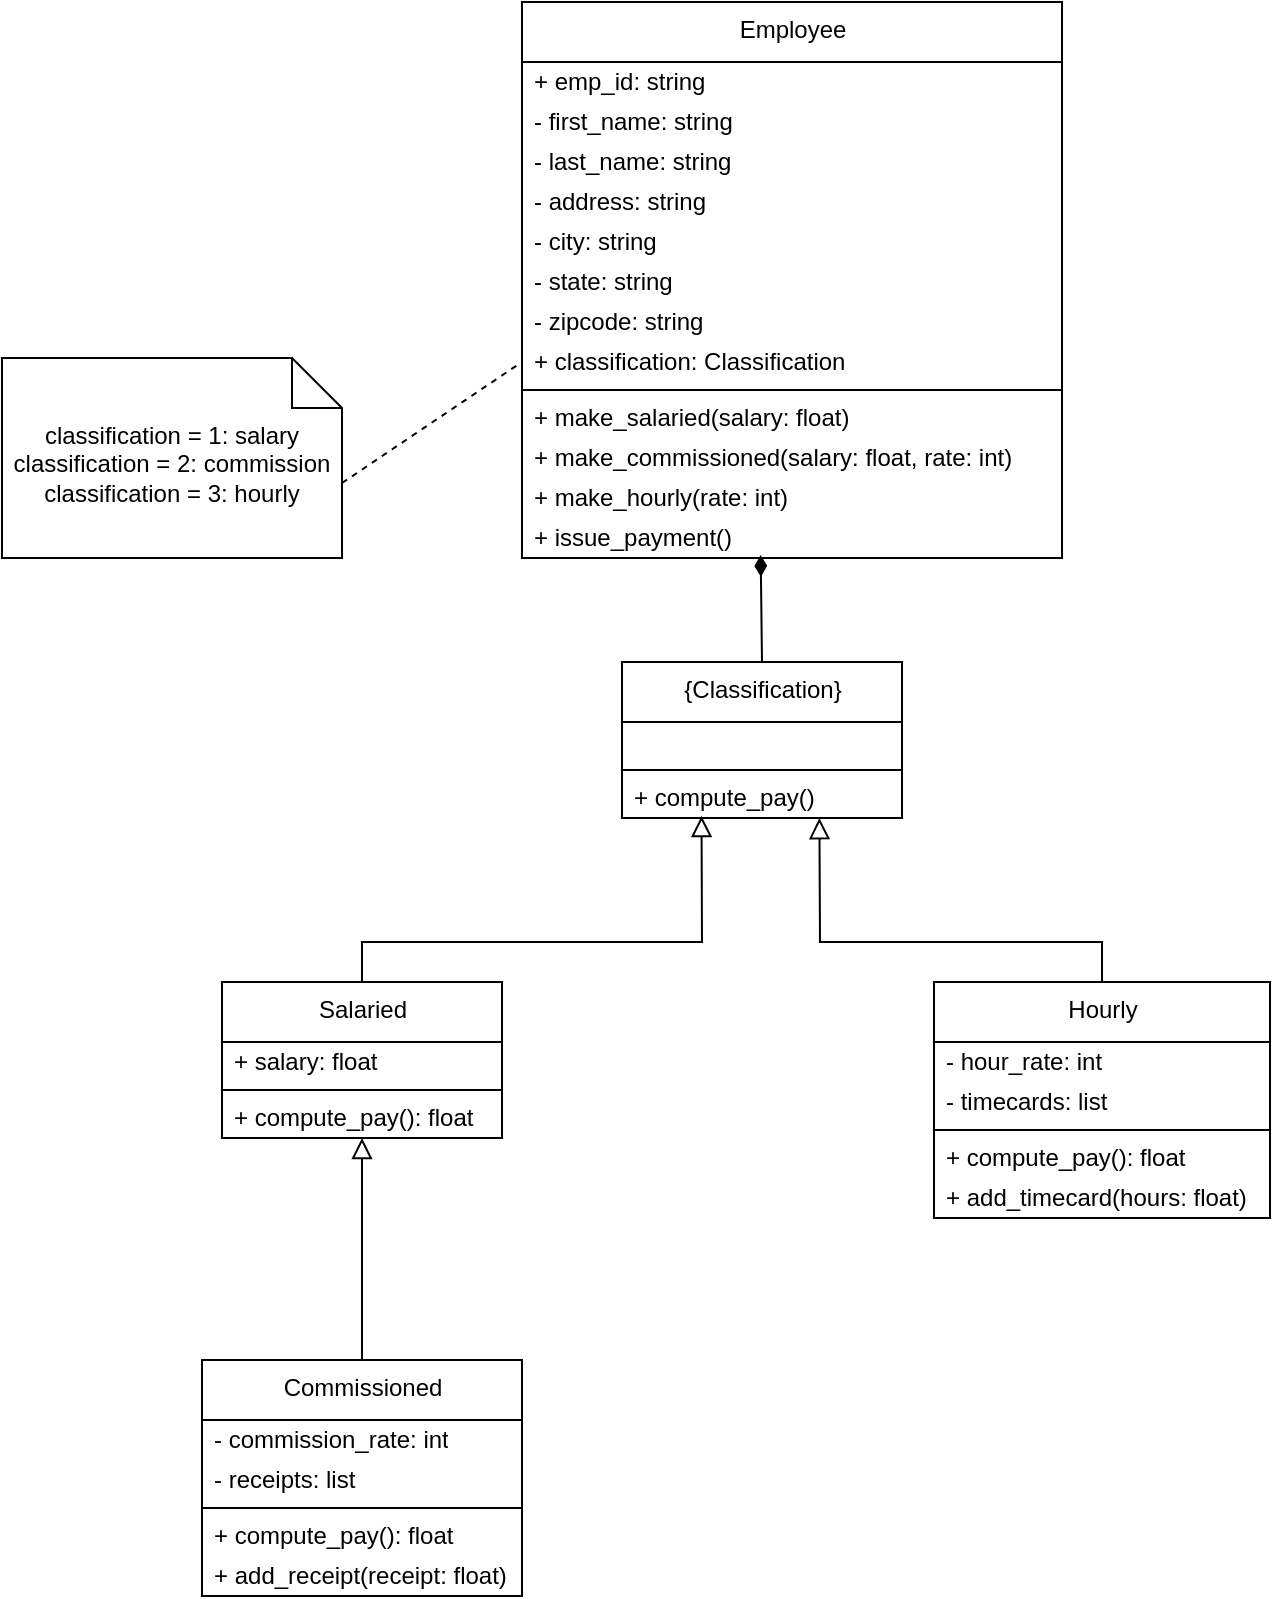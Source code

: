 <mxfile version="18.0.6" type="device"><diagram name="Page-1" id="c4acf3e9-155e-7222-9cf6-157b1a14988f"><mxGraphModel dx="1113" dy="791" grid="0" gridSize="10" guides="1" tooltips="1" connect="1" arrows="1" fold="1" page="1" pageScale="1" pageWidth="850" pageHeight="1100" background="none" math="0" shadow="0"><root><mxCell id="0"/><mxCell id="1" parent="0"/><mxCell id="N1eWiZZ2HbERaM4Oda3Y-1" value="Employee" style="swimlane;fontStyle=0;align=center;verticalAlign=top;childLayout=stackLayout;horizontal=1;startSize=30;horizontalStack=0;resizeParent=1;resizeParentMax=0;resizeLast=0;collapsible=0;marginBottom=0;html=1;sketch=0;fillColor=none;" parent="1" vertex="1"><mxGeometry x="320" y="80" width="270" height="278" as="geometry"/></mxCell><mxCell id="N1eWiZZ2HbERaM4Oda3Y-5" value="+ emp_id: string" style="text;html=1;strokeColor=none;fillColor=none;align=left;verticalAlign=middle;spacingLeft=4;spacingRight=4;overflow=hidden;rotatable=0;points=[[0,0.5],[1,0.5]];portConstraint=eastwest;" parent="N1eWiZZ2HbERaM4Oda3Y-1" vertex="1"><mxGeometry y="30" width="270" height="20" as="geometry"/></mxCell><mxCell id="N1eWiZZ2HbERaM4Oda3Y-9" value="- first_name: string" style="text;html=1;strokeColor=none;fillColor=none;align=left;verticalAlign=middle;spacingLeft=4;spacingRight=4;overflow=hidden;rotatable=0;points=[[0,0.5],[1,0.5]];portConstraint=eastwest;" parent="N1eWiZZ2HbERaM4Oda3Y-1" vertex="1"><mxGeometry y="50" width="270" height="20" as="geometry"/></mxCell><mxCell id="N1eWiZZ2HbERaM4Oda3Y-10" value="- last_name: string" style="text;html=1;strokeColor=none;fillColor=none;align=left;verticalAlign=middle;spacingLeft=4;spacingRight=4;overflow=hidden;rotatable=0;points=[[0,0.5],[1,0.5]];portConstraint=eastwest;" parent="N1eWiZZ2HbERaM4Oda3Y-1" vertex="1"><mxGeometry y="70" width="270" height="20" as="geometry"/></mxCell><mxCell id="N1eWiZZ2HbERaM4Oda3Y-11" value="- address: string" style="text;html=1;strokeColor=none;fillColor=none;align=left;verticalAlign=middle;spacingLeft=4;spacingRight=4;overflow=hidden;rotatable=0;points=[[0,0.5],[1,0.5]];portConstraint=eastwest;" parent="N1eWiZZ2HbERaM4Oda3Y-1" vertex="1"><mxGeometry y="90" width="270" height="20" as="geometry"/></mxCell><mxCell id="N1eWiZZ2HbERaM4Oda3Y-12" value="- city: string" style="text;html=1;strokeColor=none;fillColor=none;align=left;verticalAlign=middle;spacingLeft=4;spacingRight=4;overflow=hidden;rotatable=0;points=[[0,0.5],[1,0.5]];portConstraint=eastwest;" parent="N1eWiZZ2HbERaM4Oda3Y-1" vertex="1"><mxGeometry y="110" width="270" height="20" as="geometry"/></mxCell><mxCell id="N1eWiZZ2HbERaM4Oda3Y-13" value="- state: string" style="text;html=1;strokeColor=none;fillColor=none;align=left;verticalAlign=middle;spacingLeft=4;spacingRight=4;overflow=hidden;rotatable=0;points=[[0,0.5],[1,0.5]];portConstraint=eastwest;" parent="N1eWiZZ2HbERaM4Oda3Y-1" vertex="1"><mxGeometry y="130" width="270" height="20" as="geometry"/></mxCell><mxCell id="N1eWiZZ2HbERaM4Oda3Y-14" value="- zipcode: string" style="text;html=1;strokeColor=none;fillColor=none;align=left;verticalAlign=middle;spacingLeft=4;spacingRight=4;overflow=hidden;rotatable=0;points=[[0,0.5],[1,0.5]];portConstraint=eastwest;" parent="N1eWiZZ2HbERaM4Oda3Y-1" vertex="1"><mxGeometry y="150" width="270" height="20" as="geometry"/></mxCell><mxCell id="N1eWiZZ2HbERaM4Oda3Y-15" value="+ classification: Classification" style="text;html=1;strokeColor=none;fillColor=none;align=left;verticalAlign=middle;spacingLeft=4;spacingRight=4;overflow=hidden;rotatable=0;points=[[0,0.5],[1,0.5]];portConstraint=eastwest;" parent="N1eWiZZ2HbERaM4Oda3Y-1" vertex="1"><mxGeometry y="170" width="270" height="20" as="geometry"/></mxCell><mxCell id="N1eWiZZ2HbERaM4Oda3Y-6" value="" style="line;strokeWidth=1;fillColor=none;align=left;verticalAlign=middle;spacingTop=-1;spacingLeft=3;spacingRight=3;rotatable=0;labelPosition=right;points=[];portConstraint=eastwest;" parent="N1eWiZZ2HbERaM4Oda3Y-1" vertex="1"><mxGeometry y="190" width="270" height="8" as="geometry"/></mxCell><mxCell id="N1eWiZZ2HbERaM4Oda3Y-8" value="+ make_salaried(salary: float)" style="text;html=1;strokeColor=none;fillColor=none;align=left;verticalAlign=middle;spacingLeft=4;spacingRight=4;overflow=hidden;rotatable=0;points=[[0,0.5],[1,0.5]];portConstraint=eastwest;" parent="N1eWiZZ2HbERaM4Oda3Y-1" vertex="1"><mxGeometry y="198" width="270" height="20" as="geometry"/></mxCell><mxCell id="N1eWiZZ2HbERaM4Oda3Y-16" value="+ make_commissioned(salary: float, rate: int)" style="text;html=1;strokeColor=none;fillColor=none;align=left;verticalAlign=middle;spacingLeft=4;spacingRight=4;overflow=hidden;rotatable=0;points=[[0,0.5],[1,0.5]];portConstraint=eastwest;" parent="N1eWiZZ2HbERaM4Oda3Y-1" vertex="1"><mxGeometry y="218" width="270" height="20" as="geometry"/></mxCell><mxCell id="N1eWiZZ2HbERaM4Oda3Y-17" value="+ make_hourly(rate: int)" style="text;html=1;strokeColor=none;fillColor=none;align=left;verticalAlign=middle;spacingLeft=4;spacingRight=4;overflow=hidden;rotatable=0;points=[[0,0.5],[1,0.5]];portConstraint=eastwest;" parent="N1eWiZZ2HbERaM4Oda3Y-1" vertex="1"><mxGeometry y="238" width="270" height="20" as="geometry"/></mxCell><mxCell id="2l4YpkWi6SV_g951S3aU-48" value="+ issue_payment()" style="text;html=1;strokeColor=none;fillColor=none;align=left;verticalAlign=middle;spacingLeft=4;spacingRight=4;overflow=hidden;rotatable=0;points=[[0,0.5],[1,0.5]];portConstraint=eastwest;" parent="N1eWiZZ2HbERaM4Oda3Y-1" vertex="1"><mxGeometry y="258" width="270" height="20" as="geometry"/></mxCell><mxCell id="N1eWiZZ2HbERaM4Oda3Y-20" value="classification = 1: salary&lt;br&gt;classification = 2: commission&lt;br&gt;classification = 3: hourly" style="shape=note2;boundedLbl=1;whiteSpace=wrap;html=1;size=25;verticalAlign=top;align=center;" parent="1" vertex="1"><mxGeometry x="60" y="258" width="170" height="100" as="geometry"/></mxCell><mxCell id="N1eWiZZ2HbERaM4Oda3Y-21" value="" style="endArrow=none;dashed=1;html=1;rounded=0;exitX=0;exitY=0;exitDx=170;exitDy=62.5;exitPerimeter=0;entryX=0;entryY=0.5;entryDx=0;entryDy=0;" parent="1" source="N1eWiZZ2HbERaM4Oda3Y-20" target="N1eWiZZ2HbERaM4Oda3Y-15" edge="1"><mxGeometry width="50" height="50" relative="1" as="geometry"><mxPoint x="270" y="350" as="sourcePoint"/><mxPoint x="320" y="280" as="targetPoint"/></mxGeometry></mxCell><mxCell id="N1eWiZZ2HbERaM4Oda3Y-26" value="&lt;span style=&quot;text-align: left;&quot;&gt;Salaried&lt;/span&gt;" style="swimlane;fontStyle=0;align=center;verticalAlign=top;childLayout=stackLayout;horizontal=1;startSize=30;horizontalStack=0;resizeParent=1;resizeParentMax=0;resizeLast=0;collapsible=0;marginBottom=0;html=1;fillColor=none;" parent="1" vertex="1"><mxGeometry x="170" y="570" width="140" height="78" as="geometry"/></mxCell><mxCell id="N1eWiZZ2HbERaM4Oda3Y-28" value="+ salary: float" style="text;html=1;strokeColor=none;fillColor=none;align=left;verticalAlign=middle;spacingLeft=4;spacingRight=4;overflow=hidden;rotatable=0;points=[[0,0.5],[1,0.5]];portConstraint=eastwest;" parent="N1eWiZZ2HbERaM4Oda3Y-26" vertex="1"><mxGeometry y="30" width="140" height="20" as="geometry"/></mxCell><mxCell id="N1eWiZZ2HbERaM4Oda3Y-31" value="" style="line;strokeWidth=1;fillColor=none;align=left;verticalAlign=middle;spacingTop=-1;spacingLeft=3;spacingRight=3;rotatable=0;labelPosition=right;points=[];portConstraint=eastwest;" parent="N1eWiZZ2HbERaM4Oda3Y-26" vertex="1"><mxGeometry y="50" width="140" height="8" as="geometry"/></mxCell><mxCell id="N1eWiZZ2HbERaM4Oda3Y-33" value="+ compute_pay(): float" style="text;html=1;strokeColor=none;fillColor=none;align=left;verticalAlign=middle;spacingLeft=4;spacingRight=4;overflow=hidden;rotatable=0;points=[[0,0.5],[1,0.5]];portConstraint=eastwest;" parent="N1eWiZZ2HbERaM4Oda3Y-26" vertex="1"><mxGeometry y="58" width="140" height="20" as="geometry"/></mxCell><mxCell id="2l4YpkWi6SV_g951S3aU-7" value="&lt;span style=&quot;text-align: left;&quot;&gt;Commissioned&lt;/span&gt;" style="swimlane;fontStyle=0;align=center;verticalAlign=top;childLayout=stackLayout;horizontal=1;startSize=30;horizontalStack=0;resizeParent=1;resizeParentMax=0;resizeLast=0;collapsible=0;marginBottom=0;html=1;fillColor=none;" parent="1" vertex="1"><mxGeometry x="160" y="759" width="160" height="118" as="geometry"/></mxCell><mxCell id="2l4YpkWi6SV_g951S3aU-9" value="- commission_rate: int" style="text;html=1;strokeColor=none;fillColor=none;align=left;verticalAlign=middle;spacingLeft=4;spacingRight=4;overflow=hidden;rotatable=0;points=[[0,0.5],[1,0.5]];portConstraint=eastwest;" parent="2l4YpkWi6SV_g951S3aU-7" vertex="1"><mxGeometry y="30" width="160" height="20" as="geometry"/></mxCell><mxCell id="2l4YpkWi6SV_g951S3aU-11" value="- receipts: list" style="text;html=1;strokeColor=none;fillColor=none;align=left;verticalAlign=middle;spacingLeft=4;spacingRight=4;overflow=hidden;rotatable=0;points=[[0,0.5],[1,0.5]];portConstraint=eastwest;" parent="2l4YpkWi6SV_g951S3aU-7" vertex="1"><mxGeometry y="50" width="160" height="20" as="geometry"/></mxCell><mxCell id="2l4YpkWi6SV_g951S3aU-12" value="" style="line;strokeWidth=1;fillColor=none;align=left;verticalAlign=middle;spacingTop=-1;spacingLeft=3;spacingRight=3;rotatable=0;labelPosition=right;points=[];portConstraint=eastwest;" parent="2l4YpkWi6SV_g951S3aU-7" vertex="1"><mxGeometry y="70" width="160" height="8" as="geometry"/></mxCell><mxCell id="2l4YpkWi6SV_g951S3aU-14" value="+ compute_pay(): float" style="text;html=1;strokeColor=none;fillColor=none;align=left;verticalAlign=middle;spacingLeft=4;spacingRight=4;overflow=hidden;rotatable=0;points=[[0,0.5],[1,0.5]];portConstraint=eastwest;" parent="2l4YpkWi6SV_g951S3aU-7" vertex="1"><mxGeometry y="78" width="160" height="20" as="geometry"/></mxCell><mxCell id="2l4YpkWi6SV_g951S3aU-47" value="+ add_receipt(receipt: float)" style="text;html=1;strokeColor=none;fillColor=none;align=left;verticalAlign=middle;spacingLeft=4;spacingRight=4;overflow=hidden;rotatable=0;points=[[0,0.5],[1,0.5]];portConstraint=eastwest;" parent="2l4YpkWi6SV_g951S3aU-7" vertex="1"><mxGeometry y="98" width="160" height="20" as="geometry"/></mxCell><mxCell id="2l4YpkWi6SV_g951S3aU-15" value="&lt;span style=&quot;text-align: left;&quot;&gt;Hourly&lt;br&gt;&lt;/span&gt;" style="swimlane;fontStyle=0;align=center;verticalAlign=top;childLayout=stackLayout;horizontal=1;startSize=30;horizontalStack=0;resizeParent=1;resizeParentMax=0;resizeLast=0;collapsible=0;marginBottom=0;html=1;fillColor=none;" parent="1" vertex="1"><mxGeometry x="526" y="570" width="168" height="118" as="geometry"/></mxCell><mxCell id="2l4YpkWi6SV_g951S3aU-17" value="- hour_rate: int" style="text;html=1;strokeColor=none;fillColor=none;align=left;verticalAlign=middle;spacingLeft=4;spacingRight=4;overflow=hidden;rotatable=0;points=[[0,0.5],[1,0.5]];portConstraint=eastwest;" parent="2l4YpkWi6SV_g951S3aU-15" vertex="1"><mxGeometry y="30" width="168" height="20" as="geometry"/></mxCell><mxCell id="2l4YpkWi6SV_g951S3aU-18" value="- timecards: list" style="text;html=1;strokeColor=none;fillColor=none;align=left;verticalAlign=middle;spacingLeft=4;spacingRight=4;overflow=hidden;rotatable=0;points=[[0,0.5],[1,0.5]];portConstraint=eastwest;fontColor=#000000;" parent="2l4YpkWi6SV_g951S3aU-15" vertex="1"><mxGeometry y="50" width="168" height="20" as="geometry"/></mxCell><mxCell id="2l4YpkWi6SV_g951S3aU-20" value="" style="line;strokeWidth=1;fillColor=none;align=left;verticalAlign=middle;spacingTop=-1;spacingLeft=3;spacingRight=3;rotatable=0;labelPosition=right;points=[];portConstraint=eastwest;" parent="2l4YpkWi6SV_g951S3aU-15" vertex="1"><mxGeometry y="70" width="168" height="8" as="geometry"/></mxCell><mxCell id="2l4YpkWi6SV_g951S3aU-22" value="+ compute_pay(): float" style="text;html=1;strokeColor=none;fillColor=none;align=left;verticalAlign=middle;spacingLeft=4;spacingRight=4;overflow=hidden;rotatable=0;points=[[0,0.5],[1,0.5]];portConstraint=eastwest;" parent="2l4YpkWi6SV_g951S3aU-15" vertex="1"><mxGeometry y="78" width="168" height="20" as="geometry"/></mxCell><mxCell id="2l4YpkWi6SV_g951S3aU-46" value="+ add_timecard(hours: float)" style="text;html=1;strokeColor=none;fillColor=none;align=left;verticalAlign=middle;spacingLeft=4;spacingRight=4;overflow=hidden;rotatable=0;points=[[0,0.5],[1,0.5]];portConstraint=eastwest;" parent="2l4YpkWi6SV_g951S3aU-15" vertex="1"><mxGeometry y="98" width="168" height="20" as="geometry"/></mxCell><mxCell id="2l4YpkWi6SV_g951S3aU-29" value="{Classification}" style="swimlane;fontStyle=0;align=center;verticalAlign=top;childLayout=stackLayout;horizontal=1;startSize=30;horizontalStack=0;resizeParent=1;resizeParentMax=0;resizeLast=0;collapsible=0;marginBottom=0;html=1;sketch=0;strokeColor=default;fillColor=none;gradientColor=none;" parent="1" vertex="1"><mxGeometry x="370" y="410" width="140" height="78" as="geometry"/></mxCell><mxCell id="2l4YpkWi6SV_g951S3aU-33" value="&amp;nbsp;" style="text;html=1;strokeColor=none;fillColor=none;align=left;verticalAlign=middle;spacingLeft=4;spacingRight=4;overflow=hidden;rotatable=0;points=[[0,0.5],[1,0.5]];portConstraint=eastwest;sketch=0;" parent="2l4YpkWi6SV_g951S3aU-29" vertex="1"><mxGeometry y="30" width="140" height="20" as="geometry"/></mxCell><mxCell id="2l4YpkWi6SV_g951S3aU-34" value="" style="line;strokeWidth=1;fillColor=none;align=left;verticalAlign=middle;spacingTop=-1;spacingLeft=3;spacingRight=3;rotatable=0;labelPosition=right;points=[];portConstraint=eastwest;sketch=0;" parent="2l4YpkWi6SV_g951S3aU-29" vertex="1"><mxGeometry y="50" width="140" height="8" as="geometry"/></mxCell><mxCell id="2l4YpkWi6SV_g951S3aU-36" value="+ compute_pay()" style="text;html=1;strokeColor=none;fillColor=none;align=left;verticalAlign=middle;spacingLeft=4;spacingRight=4;overflow=hidden;rotatable=0;points=[[0,0.5],[1,0.5]];portConstraint=eastwest;sketch=0;" parent="2l4YpkWi6SV_g951S3aU-29" vertex="1"><mxGeometry y="58" width="140" height="20" as="geometry"/></mxCell><mxCell id="2l4YpkWi6SV_g951S3aU-39" value="" style="endArrow=block;html=1;rounded=0;align=center;verticalAlign=bottom;endFill=0;labelBackgroundColor=none;endSize=8;fontColor=#000000;exitX=0.5;exitY=0;exitDx=0;exitDy=0;entryX=0.284;entryY=0.95;entryDx=0;entryDy=0;entryPerimeter=0;" parent="1" source="N1eWiZZ2HbERaM4Oda3Y-26" target="2l4YpkWi6SV_g951S3aU-36" edge="1"><mxGeometry relative="1" as="geometry"><mxPoint x="250" y="490" as="sourcePoint"/><mxPoint x="400" y="480" as="targetPoint"/><Array as="points"><mxPoint x="240" y="550"/><mxPoint x="410" y="550"/></Array></mxGeometry></mxCell><mxCell id="2l4YpkWi6SV_g951S3aU-40" value="" style="resizable=0;html=1;align=center;verticalAlign=top;labelBackgroundColor=none;sketch=0;fontColor=#000000;strokeColor=default;fillColor=none;gradientColor=none;" parent="2l4YpkWi6SV_g951S3aU-39" connectable="0" vertex="1"><mxGeometry relative="1" as="geometry"/></mxCell><mxCell id="2l4YpkWi6SV_g951S3aU-41" value="" style="endArrow=block;html=1;rounded=0;align=center;verticalAlign=bottom;endFill=0;labelBackgroundColor=none;endSize=8;fontColor=#000000;exitX=0.5;exitY=0;exitDx=0;exitDy=0;entryX=0.705;entryY=1.003;entryDx=0;entryDy=0;entryPerimeter=0;" parent="1" source="2l4YpkWi6SV_g951S3aU-15" target="2l4YpkWi6SV_g951S3aU-36" edge="1"><mxGeometry relative="1" as="geometry"><mxPoint x="280" y="580" as="sourcePoint"/><mxPoint x="460" y="510" as="targetPoint"/><Array as="points"><mxPoint x="610" y="550"/><mxPoint x="469" y="550"/></Array></mxGeometry></mxCell><mxCell id="2l4YpkWi6SV_g951S3aU-42" value="" style="resizable=0;html=1;align=center;verticalAlign=top;labelBackgroundColor=none;sketch=0;fontColor=#000000;strokeColor=default;fillColor=none;gradientColor=none;" parent="2l4YpkWi6SV_g951S3aU-41" connectable="0" vertex="1"><mxGeometry relative="1" as="geometry"/></mxCell><mxCell id="2l4YpkWi6SV_g951S3aU-43" value="" style="endArrow=none;startArrow=diamondThin;endFill=0;startFill=1;html=1;verticalAlign=bottom;labelBackgroundColor=none;strokeWidth=1;startSize=8;endSize=8;rounded=0;fontColor=#000000;entryX=0.5;entryY=0;entryDx=0;entryDy=0;exitX=0.442;exitY=0.924;exitDx=0;exitDy=0;exitPerimeter=0;" parent="1" source="2l4YpkWi6SV_g951S3aU-48" target="2l4YpkWi6SV_g951S3aU-29" edge="1"><mxGeometry width="160" relative="1" as="geometry"><mxPoint x="440" y="380" as="sourcePoint"/><mxPoint x="410" y="480" as="targetPoint"/></mxGeometry></mxCell><mxCell id="2l4YpkWi6SV_g951S3aU-44" value="" style="endArrow=block;html=1;rounded=0;align=center;verticalAlign=bottom;endFill=0;labelBackgroundColor=none;endSize=8;fontColor=#000000;exitX=0.5;exitY=0;exitDx=0;exitDy=0;" parent="1" source="2l4YpkWi6SV_g951S3aU-7" target="N1eWiZZ2HbERaM4Oda3Y-33" edge="1"><mxGeometry relative="1" as="geometry"><mxPoint x="60" y="753" as="sourcePoint"/><mxPoint x="240" y="690" as="targetPoint"/><Array as="points"/></mxGeometry></mxCell><mxCell id="2l4YpkWi6SV_g951S3aU-45" value="" style="resizable=0;html=1;align=center;verticalAlign=top;labelBackgroundColor=none;sketch=0;fontColor=#000000;strokeColor=default;fillColor=none;gradientColor=none;" parent="2l4YpkWi6SV_g951S3aU-44" connectable="0" vertex="1"><mxGeometry relative="1" as="geometry"/></mxCell></root></mxGraphModel></diagram></mxfile>